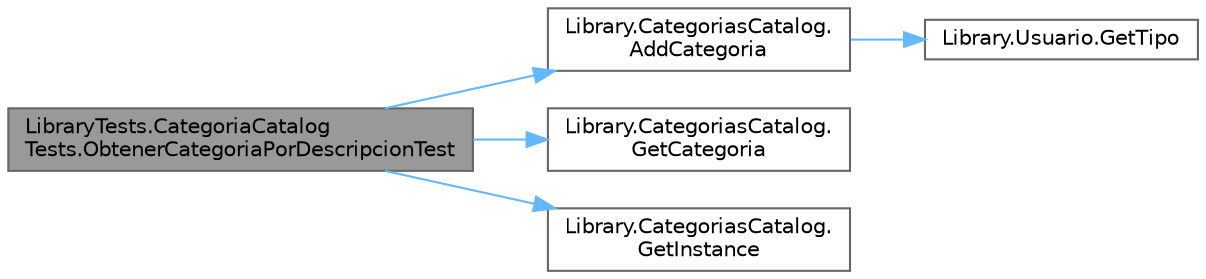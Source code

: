 digraph "LibraryTests.CategoriaCatalogTests.ObtenerCategoriaPorDescripcionTest"
{
 // INTERACTIVE_SVG=YES
 // LATEX_PDF_SIZE
  bgcolor="transparent";
  edge [fontname=Helvetica,fontsize=10,labelfontname=Helvetica,labelfontsize=10];
  node [fontname=Helvetica,fontsize=10,shape=box,height=0.2,width=0.4];
  rankdir="LR";
  Node1 [label="LibraryTests.CategoriaCatalog\lTests.ObtenerCategoriaPorDescripcionTest",height=0.2,width=0.4,color="gray40", fillcolor="grey60", style="filled", fontcolor="black",tooltip="Test para cuando se quiere obtener una categoría por su descripción"];
  Node1 -> Node2 [color="steelblue1",style="solid"];
  Node2 [label="Library.CategoriasCatalog.\lAddCategoria",height=0.2,width=0.4,color="grey40", fillcolor="white", style="filled",URL="$classLibrary_1_1CategoriasCatalog.html#a9cfffa528cb849e731015b40d8040672",tooltip="Método para agregar una nueva categoría al catálogo."];
  Node2 -> Node3 [color="steelblue1",style="solid"];
  Node3 [label="Library.Usuario.GetTipo",height=0.2,width=0.4,color="grey40", fillcolor="white", style="filled",URL="$classLibrary_1_1Usuario.html#a33099664c3da6b61454db7c3343deceb",tooltip="Checkea que tipo de usuario es, puede ser Administrador, Trabajador o Empleador."];
  Node1 -> Node4 [color="steelblue1",style="solid"];
  Node4 [label="Library.CategoriasCatalog.\lGetCategoria",height=0.2,width=0.4,color="grey40", fillcolor="white", style="filled",URL="$classLibrary_1_1CategoriasCatalog.html#a3663c39c43db721355b85ed21e34bb43",tooltip="Método para obtener una categoría por descripción."];
  Node1 -> Node5 [color="steelblue1",style="solid"];
  Node5 [label="Library.CategoriasCatalog.\lGetInstance",height=0.2,width=0.4,color="grey40", fillcolor="white", style="filled",URL="$classLibrary_1_1CategoriasCatalog.html#ac8ea1856af5e8d3a2a0566ce38dd1025",tooltip="Método para obtener la instancia del catálogo de categorías."];
}
